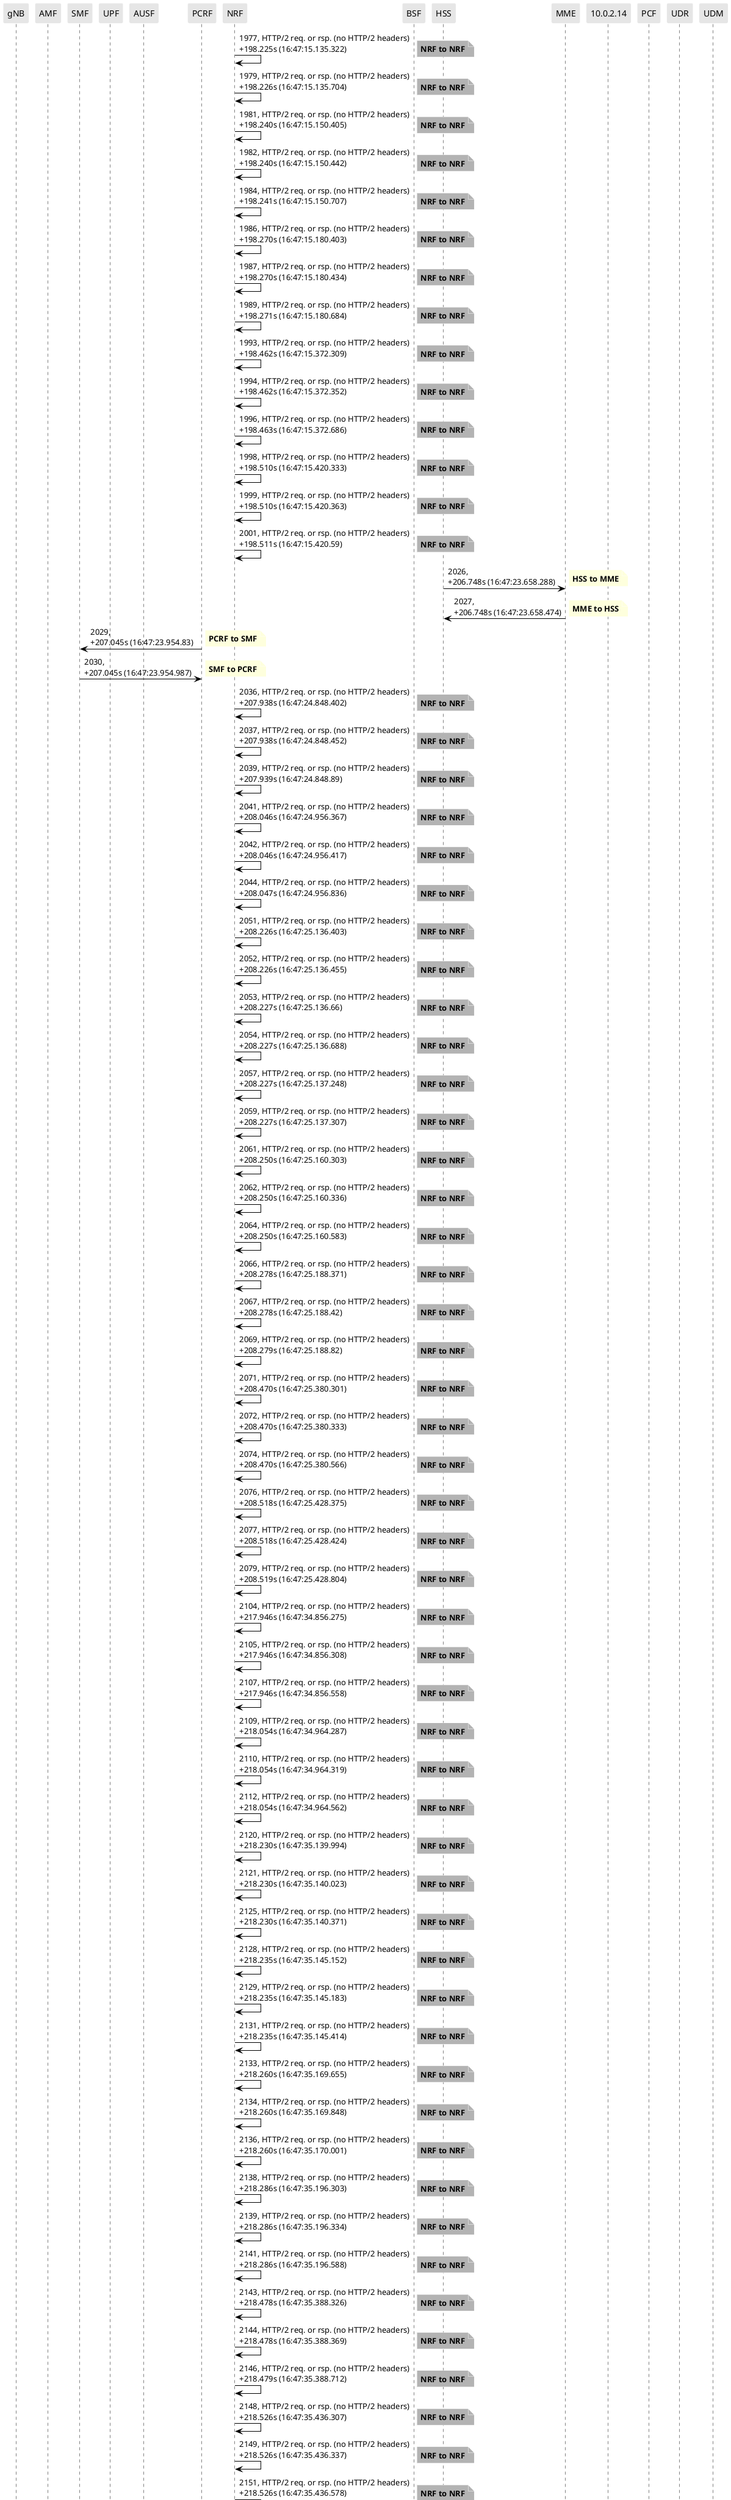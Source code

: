 @startuml
skinparam shadowing false
skinparam NoteBorderColor white
skinparam sequence {
    ArrowColor black
    LifeLineBorderColor black
    LifeLineBackgroundColor black
    ParticipantBorderColor white
    ParticipantBackgroundColor #e6e6e6
}
participant "gNB"
participant "AMF"
participant "SMF"
participant "UPF"
participant "AUSF"
participant "PCRF"
participant "NRF"
participant "BSF"
participant "HSS"
participant "MME"
participant "10.0.2.14"
participant "PCF"
participant "UDR"
participant "UDM"

"NRF" -> "NRF": 1977, HTTP/2 req. or rsp. (no HTTP/2 headers)\n+198.225s (16:47:15.135.322)

note right #b3b3b3
**NRF to NRF**
end note

"NRF" -> "NRF": 1979, HTTP/2 req. or rsp. (no HTTP/2 headers)\n+198.226s (16:47:15.135.704)

note right #b3b3b3
**NRF to NRF**
end note

"NRF" -> "NRF": 1981, HTTP/2 req. or rsp. (no HTTP/2 headers)\n+198.240s (16:47:15.150.405)

note right #b3b3b3
**NRF to NRF**
end note

"NRF" -> "NRF": 1982, HTTP/2 req. or rsp. (no HTTP/2 headers)\n+198.240s (16:47:15.150.442)

note right #b3b3b3
**NRF to NRF**
end note

"NRF" -> "NRF": 1984, HTTP/2 req. or rsp. (no HTTP/2 headers)\n+198.241s (16:47:15.150.707)

note right #b3b3b3
**NRF to NRF**
end note

"NRF" -> "NRF": 1986, HTTP/2 req. or rsp. (no HTTP/2 headers)\n+198.270s (16:47:15.180.403)

note right #b3b3b3
**NRF to NRF**
end note

"NRF" -> "NRF": 1987, HTTP/2 req. or rsp. (no HTTP/2 headers)\n+198.270s (16:47:15.180.434)

note right #b3b3b3
**NRF to NRF**
end note

"NRF" -> "NRF": 1989, HTTP/2 req. or rsp. (no HTTP/2 headers)\n+198.271s (16:47:15.180.684)

note right #b3b3b3
**NRF to NRF**
end note

"NRF" -> "NRF": 1993, HTTP/2 req. or rsp. (no HTTP/2 headers)\n+198.462s (16:47:15.372.309)

note right #b3b3b3
**NRF to NRF**
end note

"NRF" -> "NRF": 1994, HTTP/2 req. or rsp. (no HTTP/2 headers)\n+198.462s (16:47:15.372.352)

note right #b3b3b3
**NRF to NRF**
end note

"NRF" -> "NRF": 1996, HTTP/2 req. or rsp. (no HTTP/2 headers)\n+198.463s (16:47:15.372.686)

note right #b3b3b3
**NRF to NRF**
end note

"NRF" -> "NRF": 1998, HTTP/2 req. or rsp. (no HTTP/2 headers)\n+198.510s (16:47:15.420.333)

note right #b3b3b3
**NRF to NRF**
end note

"NRF" -> "NRF": 1999, HTTP/2 req. or rsp. (no HTTP/2 headers)\n+198.510s (16:47:15.420.363)

note right #b3b3b3
**NRF to NRF**
end note

"NRF" -> "NRF": 2001, HTTP/2 req. or rsp. (no HTTP/2 headers)\n+198.511s (16:47:15.420.59)

note right #b3b3b3
**NRF to NRF**
end note

"HSS" -> "MME": 2026, \n+206.748s (16:47:23.658.288)

note right
**HSS to MME**
end note

"MME" -> "HSS": 2027, \n+206.748s (16:47:23.658.474)

note right
**MME to HSS**
end note

"PCRF" -> "SMF": 2029, \n+207.045s (16:47:23.954.83)

note right
**PCRF to SMF**
end note

"SMF" -> "PCRF": 2030, \n+207.045s (16:47:23.954.987)

note right
**SMF to PCRF**
end note

"NRF" -> "NRF": 2036, HTTP/2 req. or rsp. (no HTTP/2 headers)\n+207.938s (16:47:24.848.402)

note right #b3b3b3
**NRF to NRF**
end note

"NRF" -> "NRF": 2037, HTTP/2 req. or rsp. (no HTTP/2 headers)\n+207.938s (16:47:24.848.452)

note right #b3b3b3
**NRF to NRF**
end note

"NRF" -> "NRF": 2039, HTTP/2 req. or rsp. (no HTTP/2 headers)\n+207.939s (16:47:24.848.89)

note right #b3b3b3
**NRF to NRF**
end note

"NRF" -> "NRF": 2041, HTTP/2 req. or rsp. (no HTTP/2 headers)\n+208.046s (16:47:24.956.367)

note right #b3b3b3
**NRF to NRF**
end note

"NRF" -> "NRF": 2042, HTTP/2 req. or rsp. (no HTTP/2 headers)\n+208.046s (16:47:24.956.417)

note right #b3b3b3
**NRF to NRF**
end note

"NRF" -> "NRF": 2044, HTTP/2 req. or rsp. (no HTTP/2 headers)\n+208.047s (16:47:24.956.836)

note right #b3b3b3
**NRF to NRF**
end note

"NRF" -> "NRF": 2051, HTTP/2 req. or rsp. (no HTTP/2 headers)\n+208.226s (16:47:25.136.403)

note right #b3b3b3
**NRF to NRF**
end note

"NRF" -> "NRF": 2052, HTTP/2 req. or rsp. (no HTTP/2 headers)\n+208.226s (16:47:25.136.455)

note right #b3b3b3
**NRF to NRF**
end note

"NRF" -> "NRF": 2053, HTTP/2 req. or rsp. (no HTTP/2 headers)\n+208.227s (16:47:25.136.66)

note right #b3b3b3
**NRF to NRF**
end note

"NRF" -> "NRF": 2054, HTTP/2 req. or rsp. (no HTTP/2 headers)\n+208.227s (16:47:25.136.688)

note right #b3b3b3
**NRF to NRF**
end note

"NRF" -> "NRF": 2057, HTTP/2 req. or rsp. (no HTTP/2 headers)\n+208.227s (16:47:25.137.248)

note right #b3b3b3
**NRF to NRF**
end note

"NRF" -> "NRF": 2059, HTTP/2 req. or rsp. (no HTTP/2 headers)\n+208.227s (16:47:25.137.307)

note right #b3b3b3
**NRF to NRF**
end note

"NRF" -> "NRF": 2061, HTTP/2 req. or rsp. (no HTTP/2 headers)\n+208.250s (16:47:25.160.303)

note right #b3b3b3
**NRF to NRF**
end note

"NRF" -> "NRF": 2062, HTTP/2 req. or rsp. (no HTTP/2 headers)\n+208.250s (16:47:25.160.336)

note right #b3b3b3
**NRF to NRF**
end note

"NRF" -> "NRF": 2064, HTTP/2 req. or rsp. (no HTTP/2 headers)\n+208.250s (16:47:25.160.583)

note right #b3b3b3
**NRF to NRF**
end note

"NRF" -> "NRF": 2066, HTTP/2 req. or rsp. (no HTTP/2 headers)\n+208.278s (16:47:25.188.371)

note right #b3b3b3
**NRF to NRF**
end note

"NRF" -> "NRF": 2067, HTTP/2 req. or rsp. (no HTTP/2 headers)\n+208.278s (16:47:25.188.42)

note right #b3b3b3
**NRF to NRF**
end note

"NRF" -> "NRF": 2069, HTTP/2 req. or rsp. (no HTTP/2 headers)\n+208.279s (16:47:25.188.82)

note right #b3b3b3
**NRF to NRF**
end note

"NRF" -> "NRF": 2071, HTTP/2 req. or rsp. (no HTTP/2 headers)\n+208.470s (16:47:25.380.301)

note right #b3b3b3
**NRF to NRF**
end note

"NRF" -> "NRF": 2072, HTTP/2 req. or rsp. (no HTTP/2 headers)\n+208.470s (16:47:25.380.333)

note right #b3b3b3
**NRF to NRF**
end note

"NRF" -> "NRF": 2074, HTTP/2 req. or rsp. (no HTTP/2 headers)\n+208.470s (16:47:25.380.566)

note right #b3b3b3
**NRF to NRF**
end note

"NRF" -> "NRF": 2076, HTTP/2 req. or rsp. (no HTTP/2 headers)\n+208.518s (16:47:25.428.375)

note right #b3b3b3
**NRF to NRF**
end note

"NRF" -> "NRF": 2077, HTTP/2 req. or rsp. (no HTTP/2 headers)\n+208.518s (16:47:25.428.424)

note right #b3b3b3
**NRF to NRF**
end note

"NRF" -> "NRF": 2079, HTTP/2 req. or rsp. (no HTTP/2 headers)\n+208.519s (16:47:25.428.804)

note right #b3b3b3
**NRF to NRF**
end note

"NRF" -> "NRF": 2104, HTTP/2 req. or rsp. (no HTTP/2 headers)\n+217.946s (16:47:34.856.275)

note right #b3b3b3
**NRF to NRF**
end note

"NRF" -> "NRF": 2105, HTTP/2 req. or rsp. (no HTTP/2 headers)\n+217.946s (16:47:34.856.308)

note right #b3b3b3
**NRF to NRF**
end note

"NRF" -> "NRF": 2107, HTTP/2 req. or rsp. (no HTTP/2 headers)\n+217.946s (16:47:34.856.558)

note right #b3b3b3
**NRF to NRF**
end note

"NRF" -> "NRF": 2109, HTTP/2 req. or rsp. (no HTTP/2 headers)\n+218.054s (16:47:34.964.287)

note right #b3b3b3
**NRF to NRF**
end note

"NRF" -> "NRF": 2110, HTTP/2 req. or rsp. (no HTTP/2 headers)\n+218.054s (16:47:34.964.319)

note right #b3b3b3
**NRF to NRF**
end note

"NRF" -> "NRF": 2112, HTTP/2 req. or rsp. (no HTTP/2 headers)\n+218.054s (16:47:34.964.562)

note right #b3b3b3
**NRF to NRF**
end note

"NRF" -> "NRF": 2120, HTTP/2 req. or rsp. (no HTTP/2 headers)\n+218.230s (16:47:35.139.994)

note right #b3b3b3
**NRF to NRF**
end note

"NRF" -> "NRF": 2121, HTTP/2 req. or rsp. (no HTTP/2 headers)\n+218.230s (16:47:35.140.023)

note right #b3b3b3
**NRF to NRF**
end note

"NRF" -> "NRF": 2125, HTTP/2 req. or rsp. (no HTTP/2 headers)\n+218.230s (16:47:35.140.371)

note right #b3b3b3
**NRF to NRF**
end note

"NRF" -> "NRF": 2128, HTTP/2 req. or rsp. (no HTTP/2 headers)\n+218.235s (16:47:35.145.152)

note right #b3b3b3
**NRF to NRF**
end note

"NRF" -> "NRF": 2129, HTTP/2 req. or rsp. (no HTTP/2 headers)\n+218.235s (16:47:35.145.183)

note right #b3b3b3
**NRF to NRF**
end note

"NRF" -> "NRF": 2131, HTTP/2 req. or rsp. (no HTTP/2 headers)\n+218.235s (16:47:35.145.414)

note right #b3b3b3
**NRF to NRF**
end note

"NRF" -> "NRF": 2133, HTTP/2 req. or rsp. (no HTTP/2 headers)\n+218.260s (16:47:35.169.655)

note right #b3b3b3
**NRF to NRF**
end note

"NRF" -> "NRF": 2134, HTTP/2 req. or rsp. (no HTTP/2 headers)\n+218.260s (16:47:35.169.848)

note right #b3b3b3
**NRF to NRF**
end note

"NRF" -> "NRF": 2136, HTTP/2 req. or rsp. (no HTTP/2 headers)\n+218.260s (16:47:35.170.001)

note right #b3b3b3
**NRF to NRF**
end note

"NRF" -> "NRF": 2138, HTTP/2 req. or rsp. (no HTTP/2 headers)\n+218.286s (16:47:35.196.303)

note right #b3b3b3
**NRF to NRF**
end note

"NRF" -> "NRF": 2139, HTTP/2 req. or rsp. (no HTTP/2 headers)\n+218.286s (16:47:35.196.334)

note right #b3b3b3
**NRF to NRF**
end note

"NRF" -> "NRF": 2141, HTTP/2 req. or rsp. (no HTTP/2 headers)\n+218.286s (16:47:35.196.588)

note right #b3b3b3
**NRF to NRF**
end note

"NRF" -> "NRF": 2143, HTTP/2 req. or rsp. (no HTTP/2 headers)\n+218.478s (16:47:35.388.326)

note right #b3b3b3
**NRF to NRF**
end note

"NRF" -> "NRF": 2144, HTTP/2 req. or rsp. (no HTTP/2 headers)\n+218.478s (16:47:35.388.369)

note right #b3b3b3
**NRF to NRF**
end note

"NRF" -> "NRF": 2146, HTTP/2 req. or rsp. (no HTTP/2 headers)\n+218.479s (16:47:35.388.712)

note right #b3b3b3
**NRF to NRF**
end note

"NRF" -> "NRF": 2148, HTTP/2 req. or rsp. (no HTTP/2 headers)\n+218.526s (16:47:35.436.307)

note right #b3b3b3
**NRF to NRF**
end note

"NRF" -> "NRF": 2149, HTTP/2 req. or rsp. (no HTTP/2 headers)\n+218.526s (16:47:35.436.337)

note right #b3b3b3
**NRF to NRF**
end note

"NRF" -> "NRF": 2151, HTTP/2 req. or rsp. (no HTTP/2 headers)\n+218.526s (16:47:35.436.578)

note right #b3b3b3
**NRF to NRF**
end note

"NRF" -> "NRF": 2199, HTTP/2 req. or rsp. (no HTTP/2 headers)\n+227.954s (16:47:44.864.437)

note right #b3b3b3
**NRF to NRF**
end note

"NRF" -> "NRF": 2200, HTTP/2 req. or rsp. (no HTTP/2 headers)\n+227.954s (16:47:44.864.488)

note right #b3b3b3
**NRF to NRF**
end note

"NRF" -> "NRF": 2202, HTTP/2 req. or rsp. (no HTTP/2 headers)\n+227.955s (16:47:44.864.872)

note right #b3b3b3
**NRF to NRF**
end note

"NRF" -> "NRF": 2204, HTTP/2 req. or rsp. (no HTTP/2 headers)\n+228.062s (16:47:44.972.29)

note right #b3b3b3
**NRF to NRF**
end note

"NRF" -> "NRF": 2205, HTTP/2 req. or rsp. (no HTTP/2 headers)\n+228.062s (16:47:44.972.324)

note right #b3b3b3
**NRF to NRF**
end note

"NRF" -> "NRF": 2207, HTTP/2 req. or rsp. (no HTTP/2 headers)\n+228.063s (16:47:44.972.597)

note right #b3b3b3
**NRF to NRF**
end note

"NRF" -> "NRF": 2216, HTTP/2 req. or rsp. (no HTTP/2 headers)\n+228.232s (16:47:45.142.052)

note right #b3b3b3
**NRF to NRF**
end note

"NRF" -> "NRF": 2217, HTTP/2 req. or rsp. (no HTTP/2 headers)\n+228.232s (16:47:45.142.084)

note right #b3b3b3
**NRF to NRF**
end note

"NRF" -> "NRF": 2219, HTTP/2 req. or rsp. (no HTTP/2 headers)\n+228.232s (16:47:45.142.333)

note right #b3b3b3
**NRF to NRF**
end note

"NRF" -> "NRF": 2221, HTTP/2 req. or rsp. (no HTTP/2 headers)\n+228.242s (16:47:45.152.493)

note right #b3b3b3
**NRF to NRF**
end note

"NRF" -> "NRF": 2222, HTTP/2 req. or rsp. (no HTTP/2 headers)\n+228.242s (16:47:45.152.523)

note right #b3b3b3
**NRF to NRF**
end note

"NRF" -> "NRF": 2224, HTTP/2 req. or rsp. (no HTTP/2 headers)\n+228.243s (16:47:45.153.031)

note right #b3b3b3
**NRF to NRF**
end note

"NRF" -> "NRF": 2226, HTTP/2 req. or rsp. (no HTTP/2 headers)\n+228.266s (16:47:45.176.286)

note right #b3b3b3
**NRF to NRF**
end note

"NRF" -> "NRF": 2227, HTTP/2 req. or rsp. (no HTTP/2 headers)\n+228.266s (16:47:45.176.378)

note right #b3b3b3
**NRF to NRF**
end note

"NRF" -> "NRF": 2229, HTTP/2 req. or rsp. (no HTTP/2 headers)\n+228.267s (16:47:45.176.644)

note right #b3b3b3
**NRF to NRF**
end note

"NRF" -> "NRF": 2231, HTTP/2 req. or rsp. (no HTTP/2 headers)\n+228.295s (16:47:45.205.328)

note right #b3b3b3
**NRF to NRF**
end note

"NRF" -> "NRF": 2232, HTTP/2 req. or rsp. (no HTTP/2 headers)\n+228.295s (16:47:45.205.379)

note right #b3b3b3
**NRF to NRF**
end note

"NRF" -> "NRF": 2234, HTTP/2 req. or rsp. (no HTTP/2 headers)\n+228.296s (16:47:45.205.762)

note right #b3b3b3
**NRF to NRF**
end note

"NRF" -> "NRF": 2236, HTTP/2 req. or rsp. (no HTTP/2 headers)\n+228.486s (16:47:45.396.293)

note right #b3b3b3
**NRF to NRF**
end note

"NRF" -> "NRF": 2237, HTTP/2 req. or rsp. (no HTTP/2 headers)\n+228.486s (16:47:45.396.325)

note right #b3b3b3
**NRF to NRF**
end note

"NRF" -> "NRF": 2239, HTTP/2 req. or rsp. (no HTTP/2 headers)\n+228.486s (16:47:45.396.583)

note right #b3b3b3
**NRF to NRF**
end note

"NRF" -> "NRF": 2241, HTTP/2 req. or rsp. (no HTTP/2 headers)\n+228.534s (16:47:45.444.294)

note right #b3b3b3
**NRF to NRF**
end note

"NRF" -> "NRF": 2242, HTTP/2 req. or rsp. (no HTTP/2 headers)\n+228.534s (16:47:45.444.326)

note right #b3b3b3
**NRF to NRF**
end note

"NRF" -> "NRF": 2244, HTTP/2 req. or rsp. (no HTTP/2 headers)\n+228.535s (16:47:45.444.592)

note right #b3b3b3
**NRF to NRF**
end note

"HSS" -> "MME": 2269, \n+234.908s (16:47:51.817.972)

note right
**HSS to MME**
end note

"MME" -> "HSS": 2270, \n+234.908s (16:47:51.818.125)

note right
**MME to HSS**
end note

"PCRF" -> "SMF": 2274, \n+235.204s (16:47:52.114.386)

note right
**PCRF to SMF**
end note

"SMF" -> "PCRF": 2275, \n+235.204s (16:47:52.114.536)

note right
**SMF to PCRF**
end note

"NRF" -> "NRF": 2281, HTTP/2 req. or rsp. (no HTTP/2 headers)\n+237.965s (16:47:54.875.567)

note right #b3b3b3
**NRF to NRF**
end note

"NRF" -> "NRF": 2282, HTTP/2 req. or rsp. (no HTTP/2 headers)\n+237.966s (16:47:54.875.593)

note right #b3b3b3
**NRF to NRF**
end note

"NRF" -> "NRF": 2284, HTTP/2 req. or rsp. (no HTTP/2 headers)\n+237.970s (16:47:54.880.465)

note right #b3b3b3
**NRF to NRF**
end note

"NRF" -> "NRF": 2286, HTTP/2 req. or rsp. (no HTTP/2 headers)\n+238.072s (16:47:54.981.705)

note right #b3b3b3
**NRF to NRF**
end note

"NRF" -> "NRF": 2287, HTTP/2 req. or rsp. (no HTTP/2 headers)\n+238.072s (16:47:54.981.755)

note right #b3b3b3
**NRF to NRF**
end note

"NRF" -> "NRF": 2289, HTTP/2 req. or rsp. (no HTTP/2 headers)\n+238.072s (16:47:54.982.114)

note right #b3b3b3
**NRF to NRF**
end note

@enduml
